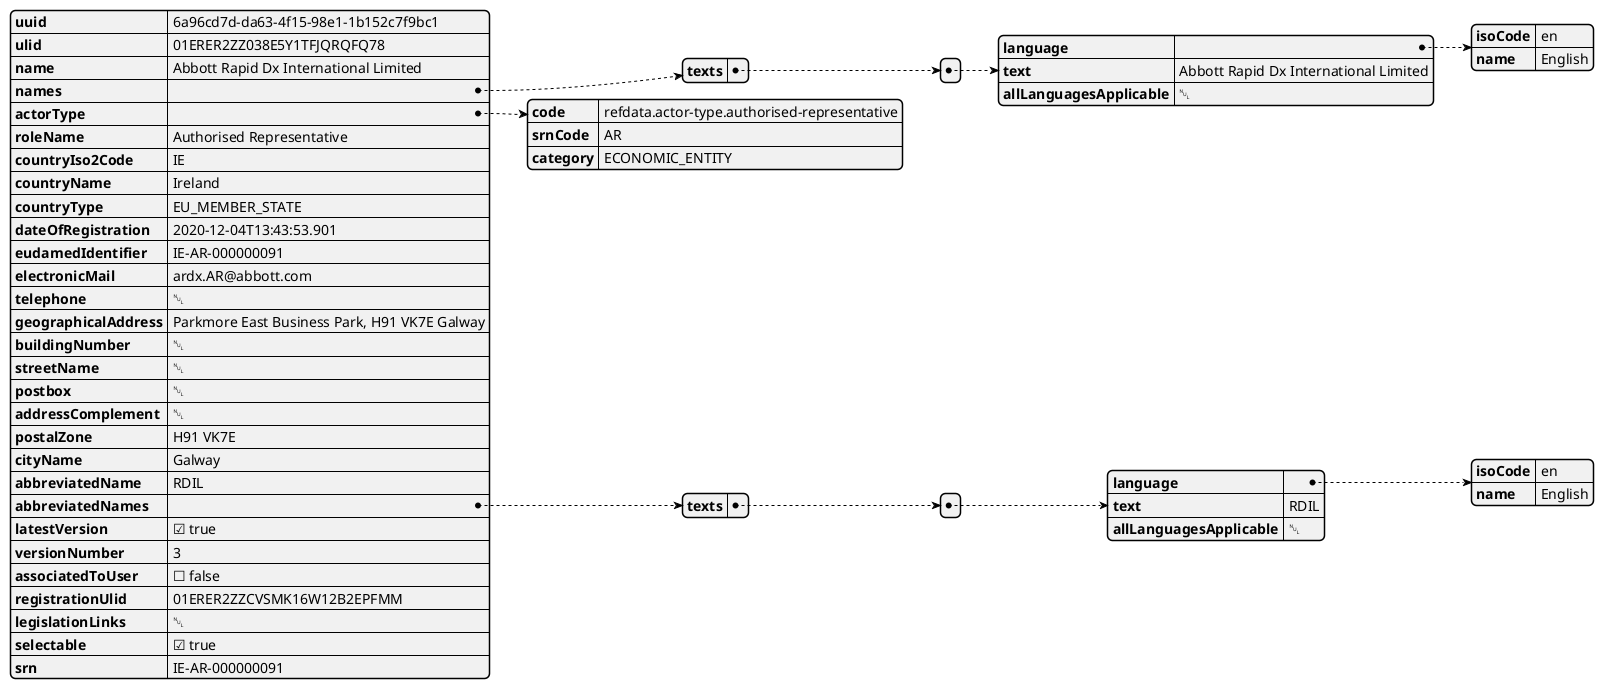 @startjson
{
    "uuid" : "6a96cd7d-da63-4f15-98e1-1b152c7f9bc1",
    "ulid" : "01ERER2ZZ038E5Y1TFJQRQFQ78",
    "name" : "Abbott Rapid Dx International Limited",
    "names" : {
      "texts" : [ {
        "language" : {
          "isoCode" : "en",
          "name" : "English"
        },
        "text" : "Abbott Rapid Dx International Limited",
        "allLanguagesApplicable" : null
      } ]
    },
    "actorType" : {
      "code" : "refdata.actor-type.authorised-representative",
      "srnCode" : "AR",
      "category" : "ECONOMIC_ENTITY"
    },
    "roleName" : "Authorised Representative",
    "countryIso2Code" : "IE",
    "countryName" : "Ireland",
    "countryType" : "EU_MEMBER_STATE",
    "dateOfRegistration" : "2020-12-04T13:43:53.901",
    "eudamedIdentifier" : "IE-AR-000000091",
    "electronicMail" : "ardx.AR@abbott.com",
    "telephone" : null,
    "geographicalAddress" : "Parkmore East Business Park, H91 VK7E Galway",
    "buildingNumber" : null,
    "streetName" : null,
    "postbox" : null,
    "addressComplement" : null,
    "postalZone" : "H91 VK7E",
    "cityName" : "Galway",
    "abbreviatedName" : "RDIL",
    "abbreviatedNames" : {
      "texts" : [ {
        "language" : {
          "isoCode" : "en",
          "name" : "English"
        },
        "text" : "RDIL",
        "allLanguagesApplicable" : null
      } ]
    },
    "latestVersion" : true,
    "versionNumber" : 3,
    "associatedToUser" : false,
    "registrationUlid" : "01ERER2ZZCVSMK16W12B2EPFMM",
    "legislationLinks" : null,
    "selectable" : true,
    "srn" : "IE-AR-000000091"
  }
  @endjson